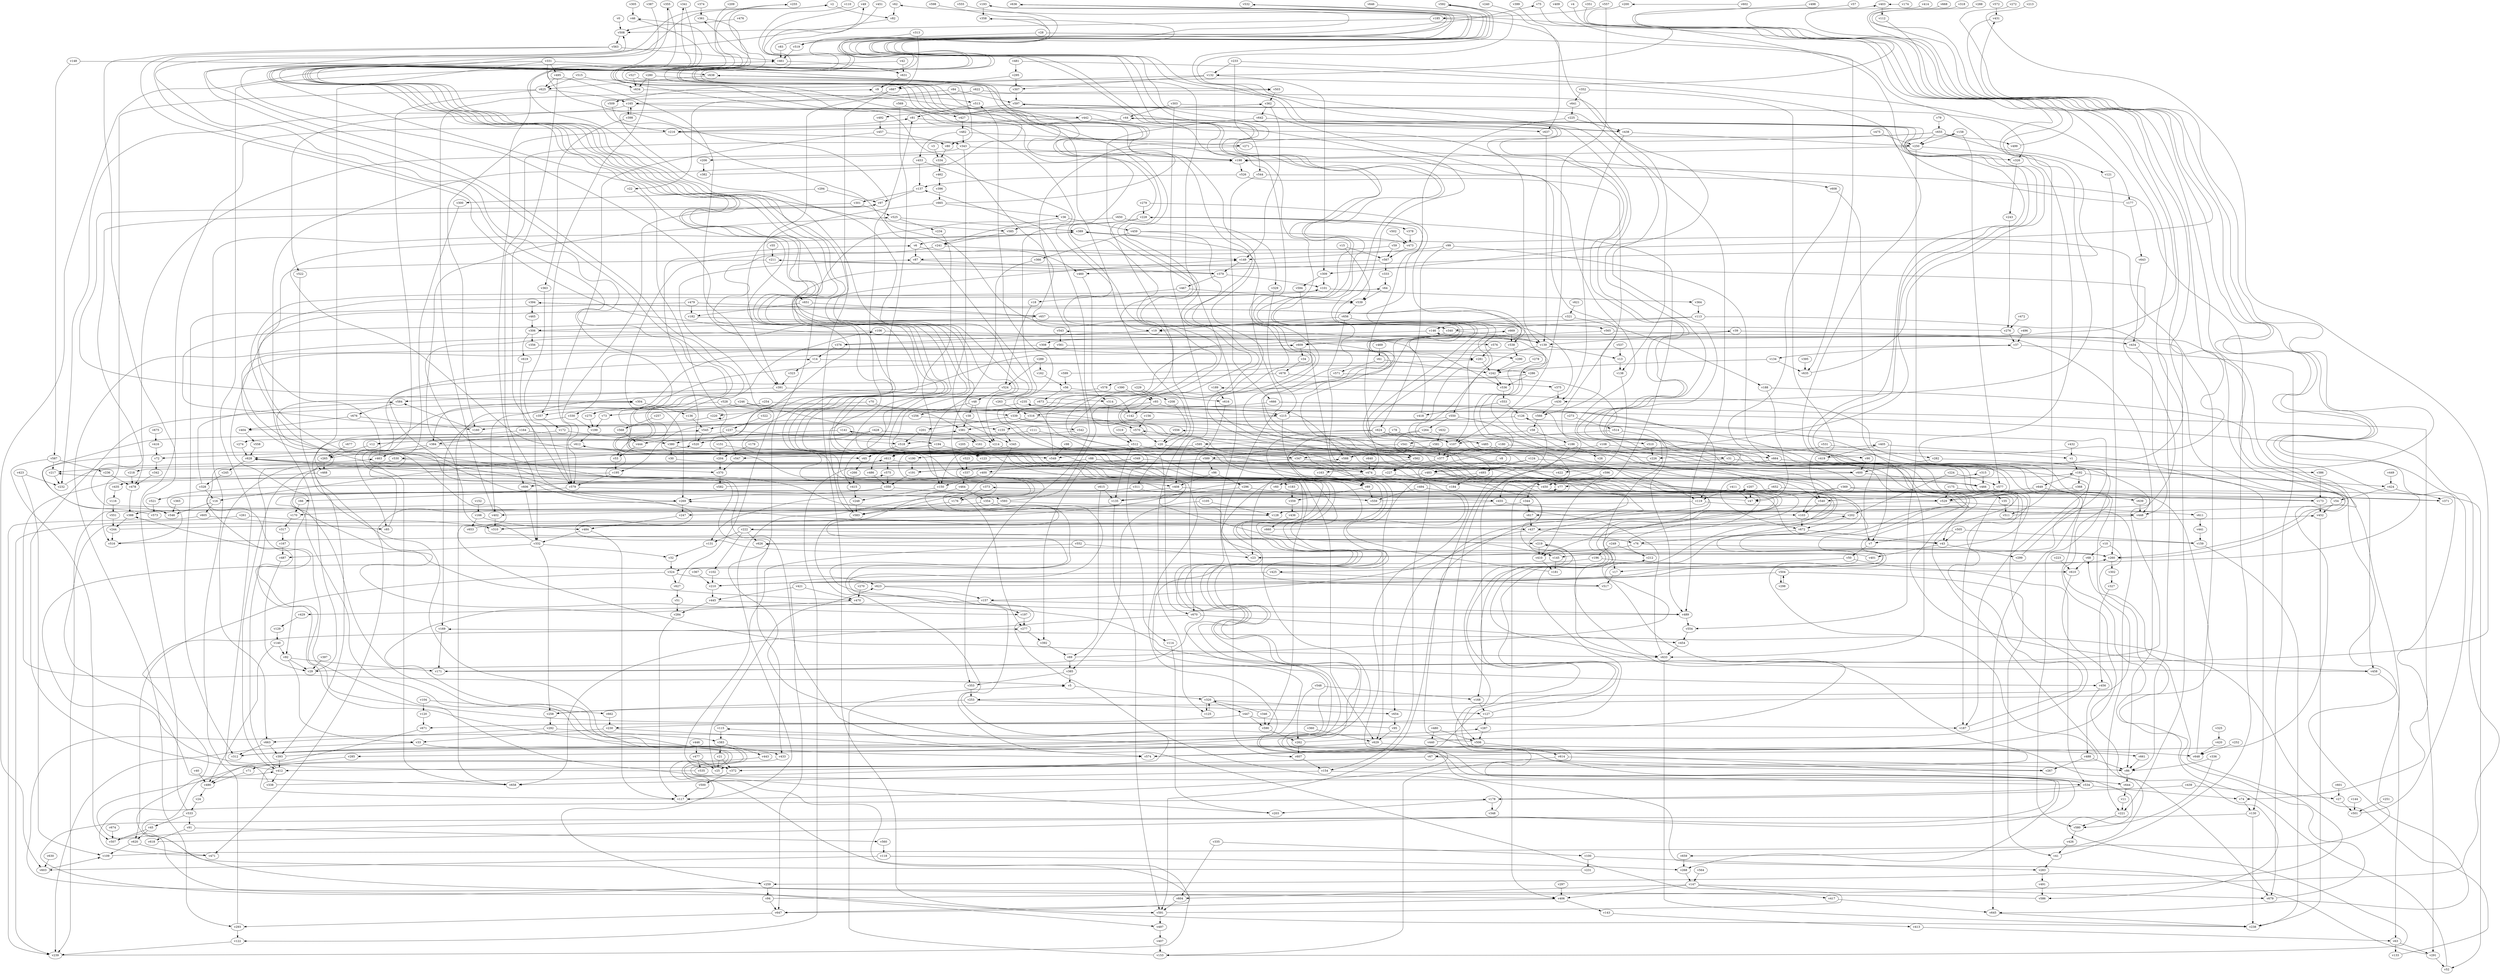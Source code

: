 // Benchmark game 1013 - 680 vertices
// time_bound: 166
// targets: v109
digraph G {
    v0 [name="v0", player=0];
    v1 [name="v1", player=0];
    v2 [name="v2", player=0];
    v3 [name="v3", player=1];
    v4 [name="v4", player=1];
    v5 [name="v5", player=1];
    v6 [name="v6", player=1];
    v7 [name="v7", player=0];
    v8 [name="v8", player=1];
    v9 [name="v9", player=1];
    v10 [name="v10", player=0];
    v11 [name="v11", player=0];
    v12 [name="v12", player=1];
    v13 [name="v13", player=1];
    v14 [name="v14", player=1];
    v15 [name="v15", player=1];
    v16 [name="v16", player=0];
    v17 [name="v17", player=0];
    v18 [name="v18", player=1];
    v19 [name="v19", player=1];
    v20 [name="v20", player=1];
    v21 [name="v21", player=1];
    v22 [name="v22", player=0];
    v23 [name="v23", player=0];
    v24 [name="v24", player=1];
    v25 [name="v25", player=1];
    v26 [name="v26", player=0];
    v27 [name="v27", player=0];
    v28 [name="v28", player=0];
    v29 [name="v29", player=1];
    v30 [name="v30", player=1];
    v31 [name="v31", player=0];
    v32 [name="v32", player=1];
    v33 [name="v33", player=1];
    v34 [name="v34", player=1];
    v35 [name="v35", player=1];
    v36 [name="v36", player=0];
    v37 [name="v37", player=1];
    v38 [name="v38", player=1];
    v39 [name="v39", player=1];
    v40 [name="v40", player=1];
    v41 [name="v41", player=0];
    v42 [name="v42", player=0];
    v43 [name="v43", player=1];
    v44 [name="v44", player=0];
    v45 [name="v45", player=0];
    v46 [name="v46", player=0];
    v47 [name="v47", player=1];
    v48 [name="v48", player=1];
    v49 [name="v49", player=1];
    v50 [name="v50", player=0];
    v51 [name="v51", player=1];
    v52 [name="v52", player=0];
    v53 [name="v53", player=0];
    v54 [name="v54", player=1];
    v55 [name="v55", player=0];
    v56 [name="v56", player=0];
    v57 [name="v57", player=0];
    v58 [name="v58", player=1];
    v59 [name="v59", player=0];
    v60 [name="v60", player=0];
    v61 [name="v61", player=1];
    v62 [name="v62", player=1];
    v63 [name="v63", player=1];
    v64 [name="v64", player=0];
    v65 [name="v65", player=1];
    v66 [name="v66", player=1];
    v67 [name="v67", player=1];
    v68 [name="v68", player=1];
    v69 [name="v69", player=0];
    v70 [name="v70", player=0];
    v71 [name="v71", player=0];
    v72 [name="v72", player=0];
    v73 [name="v73", player=1];
    v74 [name="v74", player=0];
    v75 [name="v75", player=0];
    v76 [name="v76", player=1];
    v77 [name="v77", player=1];
    v78 [name="v78", player=1];
    v79 [name="v79", player=0];
    v80 [name="v80", player=1];
    v81 [name="v81", player=0];
    v82 [name="v82", player=1];
    v83 [name="v83", player=0];
    v84 [name="v84", player=0];
    v85 [name="v85", player=0];
    v86 [name="v86", player=1];
    v87 [name="v87", player=1];
    v88 [name="v88", player=1];
    v89 [name="v89", player=0];
    v90 [name="v90", player=0];
    v91 [name="v91", player=1];
    v92 [name="v92", player=1];
    v93 [name="v93", player=1];
    v94 [name="v94", player=1];
    v95 [name="v95", player=1];
    v96 [name="v96", player=0];
    v97 [name="v97", player=1];
    v98 [name="v98", player=1];
    v99 [name="v99", player=0];
    v100 [name="v100", player=0];
    v101 [name="v101", player=0];
    v102 [name="v102", player=1];
    v103 [name="v103", player=0];
    v104 [name="v104", player=0];
    v105 [name="v105", player=0];
    v106 [name="v106", player=1];
    v107 [name="v107", player=1];
    v108 [name="v108", player=1];
    v109 [name="v109", player=1, target=1];
    v110 [name="v110", player=0];
    v111 [name="v111", player=1];
    v112 [name="v112", player=0];
    v113 [name="v113", player=1];
    v114 [name="v114", player=0];
    v115 [name="v115", player=0];
    v116 [name="v116", player=0];
    v117 [name="v117", player=0];
    v118 [name="v118", player=0];
    v119 [name="v119", player=1];
    v120 [name="v120", player=1];
    v121 [name="v121", player=1];
    v122 [name="v122", player=0];
    v123 [name="v123", player=1];
    v124 [name="v124", player=1];
    v125 [name="v125", player=0];
    v126 [name="v126", player=0];
    v127 [name="v127", player=0];
    v128 [name="v128", player=1];
    v129 [name="v129", player=1];
    v130 [name="v130", player=0];
    v131 [name="v131", player=1];
    v132 [name="v132", player=1];
    v133 [name="v133", player=1];
    v134 [name="v134", player=1];
    v135 [name="v135", player=1];
    v136 [name="v136", player=1];
    v137 [name="v137", player=0];
    v138 [name="v138", player=1];
    v139 [name="v139", player=1];
    v140 [name="v140", player=1];
    v141 [name="v141", player=1];
    v142 [name="v142", player=1];
    v143 [name="v143", player=0];
    v144 [name="v144", player=1];
    v145 [name="v145", player=1];
    v146 [name="v146", player=0];
    v147 [name="v147", player=0];
    v148 [name="v148", player=1];
    v149 [name="v149", player=0];
    v150 [name="v150", player=0];
    v151 [name="v151", player=0];
    v152 [name="v152", player=0];
    v153 [name="v153", player=0];
    v154 [name="v154", player=1];
    v155 [name="v155", player=1];
    v156 [name="v156", player=1];
    v157 [name="v157", player=0];
    v158 [name="v158", player=1];
    v159 [name="v159", player=0];
    v160 [name="v160", player=0];
    v161 [name="v161", player=0];
    v162 [name="v162", player=0];
    v163 [name="v163", player=0];
    v164 [name="v164", player=0];
    v165 [name="v165", player=0];
    v166 [name="v166", player=0];
    v167 [name="v167", player=1];
    v168 [name="v168", player=1];
    v169 [name="v169", player=1];
    v170 [name="v170", player=0];
    v171 [name="v171", player=1];
    v172 [name="v172", player=1];
    v173 [name="v173", player=0];
    v174 [name="v174", player=1];
    v175 [name="v175", player=0];
    v176 [name="v176", player=1];
    v177 [name="v177", player=1];
    v178 [name="v178", player=0];
    v179 [name="v179", player=0];
    v180 [name="v180", player=0];
    v181 [name="v181", player=1];
    v182 [name="v182", player=0];
    v183 [name="v183", player=1];
    v184 [name="v184", player=0];
    v185 [name="v185", player=1];
    v186 [name="v186", player=0];
    v187 [name="v187", player=0];
    v188 [name="v188", player=0];
    v189 [name="v189", player=0];
    v190 [name="v190", player=1];
    v191 [name="v191", player=0];
    v192 [name="v192", player=1];
    v193 [name="v193", player=1];
    v194 [name="v194", player=1];
    v195 [name="v195", player=0];
    v196 [name="v196", player=1];
    v197 [name="v197", player=1];
    v198 [name="v198", player=0];
    v199 [name="v199", player=1];
    v200 [name="v200", player=1];
    v201 [name="v201", player=1];
    v202 [name="v202", player=0];
    v203 [name="v203", player=1];
    v204 [name="v204", player=0];
    v205 [name="v205", player=1];
    v206 [name="v206", player=1];
    v207 [name="v207", player=0];
    v208 [name="v208", player=0];
    v209 [name="v209", player=1];
    v210 [name="v210", player=0];
    v211 [name="v211", player=1];
    v212 [name="v212", player=0];
    v213 [name="v213", player=0];
    v214 [name="v214", player=1];
    v215 [name="v215", player=0];
    v216 [name="v216", player=0];
    v217 [name="v217", player=0];
    v218 [name="v218", player=0];
    v219 [name="v219", player=1];
    v220 [name="v220", player=0];
    v221 [name="v221", player=1];
    v222 [name="v222", player=1];
    v223 [name="v223", player=0];
    v224 [name="v224", player=1];
    v225 [name="v225", player=1];
    v226 [name="v226", player=0];
    v227 [name="v227", player=1];
    v228 [name="v228", player=1];
    v229 [name="v229", player=0];
    v230 [name="v230", player=0];
    v231 [name="v231", player=0];
    v232 [name="v232", player=0];
    v233 [name="v233", player=0];
    v234 [name="v234", player=0];
    v235 [name="v235", player=0];
    v236 [name="v236", player=1];
    v237 [name="v237", player=0];
    v238 [name="v238", player=0];
    v239 [name="v239", player=0];
    v240 [name="v240", player=1];
    v241 [name="v241", player=0];
    v242 [name="v242", player=1];
    v243 [name="v243", player=1];
    v244 [name="v244", player=0];
    v245 [name="v245", player=0];
    v246 [name="v246", player=0];
    v247 [name="v247", player=1];
    v248 [name="v248", player=1];
    v249 [name="v249", player=1];
    v250 [name="v250", player=1];
    v251 [name="v251", player=0];
    v252 [name="v252", player=1];
    v253 [name="v253", player=0];
    v254 [name="v254", player=1];
    v255 [name="v255", player=0];
    v256 [name="v256", player=0];
    v257 [name="v257", player=1];
    v258 [name="v258", player=1];
    v259 [name="v259", player=1];
    v260 [name="v260", player=1];
    v261 [name="v261", player=1];
    v262 [name="v262", player=0];
    v263 [name="v263", player=1];
    v264 [name="v264", player=0];
    v265 [name="v265", player=1];
    v266 [name="v266", player=0];
    v267 [name="v267", player=0];
    v268 [name="v268", player=0];
    v269 [name="v269", player=1];
    v270 [name="v270", player=1];
    v271 [name="v271", player=0];
    v272 [name="v272", player=1];
    v273 [name="v273", player=0];
    v274 [name="v274", player=1];
    v275 [name="v275", player=1];
    v276 [name="v276", player=0];
    v277 [name="v277", player=1];
    v278 [name="v278", player=1];
    v279 [name="v279", player=0];
    v280 [name="v280", player=0];
    v281 [name="v281", player=0];
    v282 [name="v282", player=0];
    v283 [name="v283", player=1];
    v284 [name="v284", player=1];
    v285 [name="v285", player=0];
    v286 [name="v286", player=0];
    v287 [name="v287", player=1];
    v288 [name="v288", player=0];
    v289 [name="v289", player=0];
    v290 [name="v290", player=1];
    v291 [name="v291", player=1];
    v292 [name="v292", player=1];
    v293 [name="v293", player=0];
    v294 [name="v294", player=1];
    v295 [name="v295", player=0];
    v296 [name="v296", player=0];
    v297 [name="v297", player=0];
    v298 [name="v298", player=1];
    v299 [name="v299", player=1];
    v300 [name="v300", player=1];
    v301 [name="v301", player=0];
    v302 [name="v302", player=1];
    v303 [name="v303", player=1];
    v304 [name="v304", player=0];
    v305 [name="v305", player=1];
    v306 [name="v306", player=0];
    v307 [name="v307", player=1];
    v308 [name="v308", player=1];
    v309 [name="v309", player=0];
    v310 [name="v310", player=0];
    v311 [name="v311", player=0];
    v312 [name="v312", player=0];
    v313 [name="v313", player=0];
    v314 [name="v314", player=0];
    v315 [name="v315", player=0];
    v316 [name="v316", player=1];
    v317 [name="v317", player=1];
    v318 [name="v318", player=1];
    v319 [name="v319", player=0];
    v320 [name="v320", player=0];
    v321 [name="v321", player=1];
    v322 [name="v322", player=1];
    v323 [name="v323", player=0];
    v324 [name="v324", player=0];
    v325 [name="v325", player=1];
    v326 [name="v326", player=0];
    v327 [name="v327", player=0];
    v328 [name="v328", player=0];
    v329 [name="v329", player=0];
    v330 [name="v330", player=1];
    v331 [name="v331", player=0];
    v332 [name="v332", player=0];
    v333 [name="v333", player=1];
    v334 [name="v334", player=1];
    v335 [name="v335", player=0];
    v336 [name="v336", player=1];
    v337 [name="v337", player=1];
    v338 [name="v338", player=1];
    v339 [name="v339", player=1];
    v340 [name="v340", player=0];
    v341 [name="v341", player=1];
    v342 [name="v342", player=0];
    v343 [name="v343", player=1];
    v344 [name="v344", player=1];
    v345 [name="v345", player=0];
    v346 [name="v346", player=1];
    v347 [name="v347", player=1];
    v348 [name="v348", player=1];
    v349 [name="v349", player=1];
    v350 [name="v350", player=0];
    v351 [name="v351", player=0];
    v352 [name="v352", player=0];
    v353 [name="v353", player=1];
    v354 [name="v354", player=1];
    v355 [name="v355", player=1];
    v356 [name="v356", player=1];
    v357 [name="v357", player=1];
    v358 [name="v358", player=1];
    v359 [name="v359", player=1];
    v360 [name="v360", player=0];
    v361 [name="v361", player=0];
    v362 [name="v362", player=1];
    v363 [name="v363", player=1];
    v364 [name="v364", player=1];
    v365 [name="v365", player=0];
    v366 [name="v366", player=0];
    v367 [name="v367", player=1];
    v368 [name="v368", player=0];
    v369 [name="v369", player=1];
    v370 [name="v370", player=1];
    v371 [name="v371", player=1];
    v372 [name="v372", player=0];
    v373 [name="v373", player=0];
    v374 [name="v374", player=0];
    v375 [name="v375", player=1];
    v376 [name="v376", player=0];
    v377 [name="v377", player=1];
    v378 [name="v378", player=1];
    v379 [name="v379", player=1];
    v380 [name="v380", player=0];
    v381 [name="v381", player=1];
    v382 [name="v382", player=1];
    v383 [name="v383", player=0];
    v384 [name="v384", player=1];
    v385 [name="v385", player=0];
    v386 [name="v386", player=0];
    v387 [name="v387", player=0];
    v388 [name="v388", player=0];
    v389 [name="v389", player=0];
    v390 [name="v390", player=1];
    v391 [name="v391", player=1];
    v392 [name="v392", player=1];
    v393 [name="v393", player=0];
    v394 [name="v394", player=0];
    v395 [name="v395", player=0];
    v396 [name="v396", player=1];
    v397 [name="v397", player=1];
    v398 [name="v398", player=0];
    v399 [name="v399", player=0];
    v400 [name="v400", player=0];
    v401 [name="v401", player=1];
    v402 [name="v402", player=0];
    v403 [name="v403", player=1];
    v404 [name="v404", player=1];
    v405 [name="v405", player=1];
    v406 [name="v406", player=0];
    v407 [name="v407", player=0];
    v408 [name="v408", player=1];
    v409 [name="v409", player=1];
    v410 [name="v410", player=1];
    v411 [name="v411", player=0];
    v412 [name="v412", player=0];
    v413 [name="v413", player=0];
    v414 [name="v414", player=1];
    v415 [name="v415", player=0];
    v416 [name="v416", player=1];
    v417 [name="v417", player=0];
    v418 [name="v418", player=0];
    v419 [name="v419", player=1];
    v420 [name="v420", player=1];
    v421 [name="v421", player=1];
    v422 [name="v422", player=0];
    v423 [name="v423", player=1];
    v424 [name="v424", player=1];
    v425 [name="v425", player=0];
    v426 [name="v426", player=0];
    v427 [name="v427", player=1];
    v428 [name="v428", player=1];
    v429 [name="v429", player=0];
    v430 [name="v430", player=1];
    v431 [name="v431", player=1];
    v432 [name="v432", player=1];
    v433 [name="v433", player=0];
    v434 [name="v434", player=0];
    v435 [name="v435", player=0];
    v436 [name="v436", player=0];
    v437 [name="v437", player=1];
    v438 [name="v438", player=0];
    v439 [name="v439", player=1];
    v440 [name="v440", player=1];
    v441 [name="v441", player=1];
    v442 [name="v442", player=1];
    v443 [name="v443", player=1];
    v444 [name="v444", player=1];
    v445 [name="v445", player=0];
    v446 [name="v446", player=0];
    v447 [name="v447", player=1];
    v448 [name="v448", player=1];
    v449 [name="v449", player=1];
    v450 [name="v450", player=0];
    v451 [name="v451", player=1];
    v452 [name="v452", player=0];
    v453 [name="v453", player=1];
    v454 [name="v454", player=0];
    v455 [name="v455", player=1];
    v456 [name="v456", player=1];
    v457 [name="v457", player=0];
    v458 [name="v458", player=0];
    v459 [name="v459", player=0];
    v460 [name="v460", player=0];
    v461 [name="v461", player=1];
    v462 [name="v462", player=0];
    v463 [name="v463", player=0];
    v464 [name="v464", player=0];
    v465 [name="v465", player=0];
    v466 [name="v466", player=1];
    v467 [name="v467", player=1];
    v468 [name="v468", player=1];
    v469 [name="v469", player=0];
    v470 [name="v470", player=1];
    v471 [name="v471", player=0];
    v472 [name="v472", player=0];
    v473 [name="v473", player=1];
    v474 [name="v474", player=1];
    v475 [name="v475", player=1];
    v476 [name="v476", player=0];
    v477 [name="v477", player=1];
    v478 [name="v478", player=1];
    v479 [name="v479", player=1];
    v480 [name="v480", player=1];
    v481 [name="v481", player=1];
    v482 [name="v482", player=0];
    v483 [name="v483", player=0];
    v484 [name="v484", player=0];
    v485 [name="v485", player=1];
    v486 [name="v486", player=0];
    v487 [name="v487", player=1];
    v488 [name="v488", player=0];
    v489 [name="v489", player=1];
    v490 [name="v490", player=1];
    v491 [name="v491", player=1];
    v492 [name="v492", player=1];
    v493 [name="v493", player=0];
    v494 [name="v494", player=1];
    v495 [name="v495", player=0];
    v496 [name="v496", player=0];
    v497 [name="v497", player=0];
    v498 [name="v498", player=1];
    v499 [name="v499", player=0];
    v500 [name="v500", player=1];
    v501 [name="v501", player=0];
    v502 [name="v502", player=0];
    v503 [name="v503", player=1];
    v504 [name="v504", player=0];
    v505 [name="v505", player=0];
    v506 [name="v506", player=1];
    v507 [name="v507", player=1];
    v508 [name="v508", player=1];
    v509 [name="v509", player=1];
    v510 [name="v510", player=0];
    v511 [name="v511", player=1];
    v512 [name="v512", player=1];
    v513 [name="v513", player=0];
    v514 [name="v514", player=0];
    v515 [name="v515", player=1];
    v516 [name="v516", player=1];
    v517 [name="v517", player=1];
    v518 [name="v518", player=1];
    v519 [name="v519", player=0];
    v520 [name="v520", player=1];
    v521 [name="v521", player=1];
    v522 [name="v522", player=0];
    v523 [name="v523", player=0];
    v524 [name="v524", player=1];
    v525 [name="v525", player=1];
    v526 [name="v526", player=0];
    v527 [name="v527", player=1];
    v528 [name="v528", player=1];
    v529 [name="v529", player=0];
    v530 [name="v530", player=1];
    v531 [name="v531", player=0];
    v532 [name="v532", player=1];
    v533 [name="v533", player=0];
    v534 [name="v534", player=0];
    v535 [name="v535", player=1];
    v536 [name="v536", player=0];
    v537 [name="v537", player=1];
    v538 [name="v538", player=1];
    v539 [name="v539", player=1];
    v540 [name="v540", player=0];
    v541 [name="v541", player=0];
    v542 [name="v542", player=1];
    v543 [name="v543", player=1];
    v544 [name="v544", player=1];
    v545 [name="v545", player=1];
    v546 [name="v546", player=1];
    v547 [name="v547", player=0];
    v548 [name="v548", player=1];
    v549 [name="v549", player=0];
    v550 [name="v550", player=1];
    v551 [name="v551", player=1];
    v552 [name="v552", player=1];
    v553 [name="v553", player=1];
    v554 [name="v554", player=0];
    v555 [name="v555", player=0];
    v556 [name="v556", player=0];
    v557 [name="v557", player=1];
    v558 [name="v558", player=1];
    v559 [name="v559", player=0];
    v560 [name="v560", player=1];
    v561 [name="v561", player=1];
    v562 [name="v562", player=0];
    v563 [name="v563", player=0];
    v564 [name="v564", player=1];
    v565 [name="v565", player=1];
    v566 [name="v566", player=0];
    v567 [name="v567", player=0];
    v568 [name="v568", player=0];
    v569 [name="v569", player=1];
    v570 [name="v570", player=1];
    v571 [name="v571", player=0];
    v572 [name="v572", player=1];
    v573 [name="v573", player=0];
    v574 [name="v574", player=1];
    v575 [name="v575", player=1];
    v576 [name="v576", player=0];
    v577 [name="v577", player=1];
    v578 [name="v578", player=1];
    v579 [name="v579", player=1];
    v580 [name="v580", player=0];
    v581 [name="v581", player=0];
    v582 [name="v582", player=1];
    v583 [name="v583", player=0];
    v584 [name="v584", player=1];
    v585 [name="v585", player=0];
    v586 [name="v586", player=1];
    v587 [name="v587", player=1];
    v588 [name="v588", player=0];
    v589 [name="v589", player=0];
    v590 [name="v590", player=0];
    v591 [name="v591", player=0];
    v592 [name="v592", player=1];
    v593 [name="v593", player=1];
    v594 [name="v594", player=1];
    v595 [name="v595", player=0];
    v596 [name="v596", player=0];
    v597 [name="v597", player=1];
    v598 [name="v598", player=0];
    v599 [name="v599", player=0];
    v600 [name="v600", player=0];
    v601 [name="v601", player=1];
    v602 [name="v602", player=1];
    v603 [name="v603", player=0];
    v604 [name="v604", player=1];
    v605 [name="v605", player=0];
    v606 [name="v606", player=1];
    v607 [name="v607", player=1];
    v608 [name="v608", player=0];
    v609 [name="v609", player=1];
    v610 [name="v610", player=0];
    v611 [name="v611", player=1];
    v612 [name="v612", player=0];
    v613 [name="v613", player=0];
    v614 [name="v614", player=0];
    v615 [name="v615", player=1];
    v616 [name="v616", player=0];
    v617 [name="v617", player=1];
    v618 [name="v618", player=0];
    v619 [name="v619", player=1];
    v620 [name="v620", player=1];
    v621 [name="v621", player=0];
    v622 [name="v622", player=1];
    v623 [name="v623", player=1];
    v624 [name="v624", player=0];
    v625 [name="v625", player=1];
    v626 [name="v626", player=1];
    v627 [name="v627", player=1];
    v628 [name="v628", player=0];
    v629 [name="v629", player=0];
    v630 [name="v630", player=1];
    v631 [name="v631", player=0];
    v632 [name="v632", player=1];
    v633 [name="v633", player=1];
    v634 [name="v634", player=0];
    v635 [name="v635", player=1];
    v636 [name="v636", player=1];
    v637 [name="v637", player=1];
    v638 [name="v638", player=1];
    v639 [name="v639", player=0];
    v640 [name="v640", player=1];
    v641 [name="v641", player=0];
    v642 [name="v642", player=1];
    v643 [name="v643", player=0];
    v644 [name="v644", player=0];
    v645 [name="v645", player=1];
    v646 [name="v646", player=1];
    v647 [name="v647", player=1];
    v648 [name="v648", player=1];
    v649 [name="v649", player=1];
    v650 [name="v650", player=1];
    v651 [name="v651", player=1];
    v652 [name="v652", player=1];
    v653 [name="v653", player=0];
    v654 [name="v654", player=1];
    v655 [name="v655", player=1];
    v656 [name="v656", player=0];
    v657 [name="v657", player=1];
    v658 [name="v658", player=1];
    v659 [name="v659", player=0];
    v660 [name="v660", player=0];
    v661 [name="v661", player=0];
    v662 [name="v662", player=1];
    v663 [name="v663", player=0];
    v664 [name="v664", player=1];
    v665 [name="v665", player=0];
    v666 [name="v666", player=1];
    v667 [name="v667", player=0];
    v668 [name="v668", player=1];
    v669 [name="v669", player=0];
    v670 [name="v670", player=0];
    v671 [name="v671", player=1];
    v672 [name="v672", player=0];
    v673 [name="v673", player=0];
    v674 [name="v674", player=0];
    v675 [name="v675", player=1];
    v676 [name="v676", player=0];
    v677 [name="v677", player=0];
    v678 [name="v678", player=0];
    v679 [name="v679", player=0];

    v0 -> v508;
    v1 -> v192;
    v2 -> v82;
    v3 -> v334;
    v4 -> v430 [constraint="t < 9"];
    v5 -> v320;
    v6 -> v460;
    v7 -> v50;
    v8 -> v483;
    v9 -> v513;
    v10 -> v259 [constraint="t mod 3 == 1"];
    v11 -> v221;
    v12 -> v265;
    v13 -> v138;
    v14 -> v286;
    v15 -> v539;
    v16 -> v605;
    v17 -> v517;
    v18 -> v524;
    v19 -> v661 [constraint="t mod 4 == 3"];
    v20 -> v90;
    v21 -> v372;
    v22 -> v547;
    v23 -> v389;
    v24 -> v533;
    v25 -> v219 [constraint="t mod 4 == 2"];
    v26 -> v613 [constraint="t >= 4"];
    v27 -> v501;
    v28 -> v635;
    v29 -> v198;
    v30 -> v43 [constraint="t mod 2 == 0"];
    v31 -> v483;
    v32 -> v324;
    v33 -> v433;
    v34 -> v678;
    v35 -> v511;
    v36 -> v459;
    v37 -> v679;
    v38 -> v381;
    v39 -> v434;
    v40 -> v490;
    v41 -> v283;
    v42 -> v606;
    v43 -> v401;
    v44 -> v253 [constraint="t >= 3"];
    v45 -> v620;
    v46 -> v268 [constraint="t >= 5"];
    v47 -> v373 [constraint="t < 5"];
    v48 -> v38;
    v49 -> v606 [constraint="t >= 4"];
    v50 -> v534;
    v51 -> v284;
    v52 -> v556 [constraint="t >= 2"];
    v53 -> v195;
    v54 -> v405 [constraint="t >= 4"];
    v55 -> v211;
    v56 -> v673;
    v57 -> v308 [constraint="t < 9"];
    v58 -> v186;
    v59 -> v160 [constraint="t >= 4"];
    v60 -> v612 [constraint="t < 8"];
    v61 -> v242;
    v62 -> v82;
    v63 -> v133;
    v64 -> v539;
    v65 -> v266;
    v66 -> v170;
    v67 -> v372;
    v68 -> v610;
    v69 -> v543 [constraint="t < 8"];
    v70 -> v357;
    v71 -> v490;
    v72 -> v342;
    v73 -> v199;
    v74 -> v130;
    v75 -> v326 [constraint="t >= 3"];
    v76 -> v23;
    v77 -> v259 [constraint="t < 13"];
    v78 -> v107;
    v79 -> v655;
    v80 -> v334;
    v81 -> v438;
    v82 -> v489 [constraint="t mod 2 == 0"];
    v83 -> v75 [constraint="t >= 4"];
    v84 -> v597;
    v85 -> v14;
    v86 -> v644;
    v87 -> v379;
    v88 -> v386;
    v89 -> v559;
    v90 -> v600;
    v91 -> v560;
    v92 -> v33;
    v93 -> v119;
    v94 -> v235 [constraint="t < 10"];
    v95 -> v388 [constraint="t >= 3"];
    v96 -> v296;
    v97 -> v304 [constraint="t < 6"];
    v98 -> v549;
    v99 -> v624;
    v100 -> v283;
    v101 -> v364 [constraint="t mod 3 == 1"];
    v102 -> v210;
    v103 -> v672;
    v104 -> v120;
    v105 -> v128;
    v106 -> v139;
    v107 -> v377;
    v108 -> v633;
    v109 -> v669 [constraint="t >= 4"];
    v110 -> v310 [constraint="t mod 2 == 1"];
    v111 -> v518;
    v112 -> v260 [constraint="t mod 4 == 3"];
    v113 -> v155 [constraint="t >= 3"];
    v114 -> v203;
    v115 -> v383;
    v116 -> v551;
    v117 -> v207 [constraint="t < 8"];
    v118 -> v268;
    v119 -> v128;
    v120 -> v671;
    v121 -> v260;
    v122 -> v239;
    v123 -> v394 [constraint="t < 8"];
    v124 -> v163;
    v125 -> v320;
    v126 -> v591;
    v127 -> v570 [constraint="t < 10"];
    v128 -> v211 [constraint="t >= 5"];
    v129 -> v140;
    v130 -> v406 [constraint="t >= 5"];
    v131 -> v32;
    v132 -> v309;
    v133 -> v169 [constraint="t < 14"];
    v134 -> v242;
    v135 -> v591;
    v136 -> v545;
    v137 -> v97;
    v138 -> v406;
    v139 -> v550;
    v140 -> v92;
    v141 -> v380;
    v142 -> v339 [constraint="t >= 4"];
    v143 -> v413;
    v144 -> v501;
    v145 -> v181;
    v146 -> v221;
    v147 -> v406;
    v148 -> v638;
    v149 -> v379;
    v150 -> v248;
    v151 -> v67 [constraint="t mod 5 == 3"];
    v152 -> v166;
    v153 -> v5;
    v154 -> v534;
    v155 -> v345;
    v156 -> v570;
    v157 -> v429;
    v158 -> v577;
    v159 -> v101 [constraint="t < 8"];
    v160 -> v584;
    v161 -> v16 [constraint="t >= 1"];
    v162 -> v56;
    v163 -> v89;
    v164 -> v161;
    v165 -> v442;
    v166 -> v653;
    v167 -> v487;
    v168 -> v127;
    v169 -> v171;
    v170 -> v317;
    v171 -> v189 [constraint="t < 8"];
    v172 -> v380;
    v173 -> v532 [constraint="t >= 2"];
    v174 -> v403 [constraint="t < 6"];
    v175 -> v258 [constraint="t mod 2 == 1"];
    v176 -> v583;
    v177 -> v158 [constraint="t < 10"];
    v178 -> v348;
    v179 -> v204;
    v180 -> v588;
    v181 -> v362 [constraint="t < 9"];
    v182 -> v176 [constraint="t >= 1"];
    v183 -> v359;
    v184 -> v217 [constraint="t mod 2 == 0"];
    v185 -> v508;
    v186 -> v26;
    v187 -> v592 [constraint="t < 12"];
    v188 -> v645 [constraint="t < 10"];
    v189 -> v616;
    v190 -> v191;
    v191 -> v350;
    v192 -> v458;
    v193 -> v198 [constraint="t < 8"];
    v194 -> v486;
    v195 -> v435 [constraint="t < 14"];
    v196 -> v425;
    v197 -> v277;
    v198 -> v526;
    v199 -> v612;
    v200 -> v9 [constraint="t mod 3 == 0"];
    v201 -> v518;
    v202 -> v97 [constraint="t >= 2"];
    v203 -> v609 [constraint="t >= 2"];
    v204 -> v370;
    v205 -> v123;
    v206 -> v382;
    v207 -> v47;
    v208 -> v20;
    v209 -> v215 [constraint="t < 7"];
    v210 -> v445;
    v211 -> v379;
    v212 -> v638 [constraint="t >= 1"];
    v213 -> v29 [constraint="t < 11"];
    v214 -> v547;
    v215 -> v404;
    v216 -> v343;
    v217 -> v232;
    v218 -> v478;
    v219 -> v633;
    v220 -> v568;
    v221 -> v580;
    v222 -> v219;
    v223 -> v610;
    v224 -> v202;
    v225 -> v474;
    v226 -> v281 [constraint="t < 14"];
    v227 -> v77;
    v228 -> v378;
    v229 -> v208;
    v230 -> v33;
    v231 -> v277 [constraint="t mod 3 == 1"];
    v232 -> v463 [constraint="t >= 2"];
    v233 -> v132;
    v234 -> v150;
    v235 -> v506;
    v236 -> v478;
    v237 -> v518;
    v238 -> v412 [constraint="t mod 2 == 0"];
    v239 -> v77 [constraint="t mod 5 == 2"];
    v240 -> v309 [constraint="t >= 2"];
    v241 -> v149;
    v242 -> v536;
    v243 -> v276;
    v244 -> v341 [constraint="t >= 4"];
    v245 -> v328;
    v246 -> v520 [constraint="t mod 4 == 2"];
    v247 -> v484;
    v248 -> v583;
    v249 -> v196;
    v250 -> v511;
    v251 -> v501;
    v252 -> v648;
    v253 -> v258;
    v254 -> v339;
    v255 -> v585 [constraint="t >= 5"];
    v256 -> v542;
    v257 -> v568;
    v258 -> v292;
    v259 -> v94;
    v260 -> v302;
    v261 -> v239;
    v262 -> v212 [constraint="t < 13"];
    v263 -> v636 [constraint="t >= 3"];
    v264 -> v595;
    v265 -> v468;
    v266 -> v415;
    v267 -> v361 [constraint="t < 6"];
    v268 -> v147;
    v269 -> v247;
    v270 -> v470;
    v271 -> v206;
    v272 -> v217 [constraint="t mod 2 == 0"];
    v273 -> v514;
    v274 -> v628;
    v275 -> v199;
    v276 -> v64 [constraint="t >= 3"];
    v277 -> v392;
    v278 -> v242;
    v279 -> v540 [constraint="t >= 2"];
    v280 -> v80 [constraint="t mod 3 == 2"];
    v281 -> v242;
    v282 -> v130;
    v283 -> v491;
    v284 -> v117;
    v285 -> v71;
    v286 -> v260 [constraint="t mod 3 == 0"];
    v287 -> v506;
    v288 -> v87 [constraint="t < 7"];
    v289 -> v524;
    v290 -> v242;
    v291 -> v37 [constraint="t >= 5"];
    v292 -> v383;
    v293 -> v122;
    v294 -> v97;
    v295 -> v667;
    v296 -> v559;
    v297 -> v406;
    v298 -> v504;
    v299 -> v126;
    v300 -> v463;
    v301 -> v579;
    v302 -> v327;
    v303 -> v44;
    v304 -> v136;
    v305 -> v46;
    v306 -> v210 [constraint="t >= 3"];
    v307 -> v597;
    v308 -> v330;
    v309 -> v594;
    v310 -> v192 [constraint="t >= 2"];
    v311 -> v521;
    v312 -> v355 [constraint="t >= 2"];
    v313 -> v667;
    v314 -> v512;
    v315 -> v466;
    v316 -> v218 [constraint="t >= 2"];
    v317 -> v167;
    v318 -> v324 [constraint="t >= 3"];
    v319 -> v512;
    v320 -> v447;
    v321 -> v146;
    v322 -> v237;
    v323 -> v391;
    v324 -> v623;
    v325 -> v420;
    v326 -> v243;
    v327 -> v456;
    v328 -> v584;
    v329 -> v215;
    v330 -> v169;
    v331 -> v340 [constraint="t < 5"];
    v332 -> v487;
    v333 -> v64;
    v334 -> v462;
    v335 -> v100;
    v336 -> v86;
    v337 -> v588 [constraint="t < 11"];
    v338 -> v2 [constraint="t < 9"];
    v339 -> v371 [constraint="t >= 4"];
    v340 -> v139;
    v341 -> v312 [constraint="t >= 3"];
    v342 -> v478;
    v343 -> v345;
    v344 -> v197 [constraint="t < 6"];
    v345 -> v613;
    v346 -> v320 [constraint="t >= 4"];
    v347 -> v191;
    v348 -> v106 [constraint="t >= 3"];
    v349 -> v170 [constraint="t mod 5 == 2"];
    v350 -> v574 [constraint="t >= 4"];
    v351 -> v460 [constraint="t < 10"];
    v352 -> v641;
    v353 -> v253;
    v354 -> v247;
    v355 -> v171 [constraint="t mod 2 == 1"];
    v356 -> v25 [constraint="t >= 2"];
    v357 -> v172;
    v358 -> v412 [constraint="t mod 2 == 0"];
    v359 -> v436;
    v360 -> v629;
    v361 -> v503 [constraint="t mod 2 == 1"];
    v362 -> v642;
    v363 -> v579;
    v364 -> v113;
    v365 -> v546;
    v366 -> v337;
    v367 -> v210;
    v368 -> v529 [constraint="t >= 4"];
    v369 -> v173;
    v370 -> v582;
    v371 -> v381 [constraint="t < 15"];
    v372 -> v500;
    v373 -> v176;
    v374 -> v361;
    v375 -> v430;
    v376 -> v14;
    v377 -> v2 [constraint="t < 8"];
    v378 -> v473;
    v379 -> v467;
    v380 -> v458 [constraint="t >= 4"];
    v381 -> v214;
    v382 -> v49 [constraint="t >= 2"];
    v383 -> v21;
    v384 -> v265;
    v385 -> v353;
    v386 -> v173;
    v387 -> v145 [constraint="t >= 1"];
    v388 -> v244;
    v389 -> v183 [constraint="t >= 4"];
    v390 -> v93;
    v391 -> v314;
    v392 -> v69;
    v393 -> v255 [constraint="t >= 5"];
    v394 -> v538 [constraint="t >= 1"];
    v395 -> v635;
    v396 -> v665;
    v397 -> v29;
    v398 -> v363;
    v399 -> v132 [constraint="t mod 5 == 4"];
    v400 -> v210 [constraint="t >= 3"];
    v401 -> v39 [constraint="t mod 5 == 1"];
    v402 -> v310;
    v403 -> v112;
    v404 -> v558;
    v405 -> v419;
    v406 -> v647;
    v407 -> v153;
    v408 -> v455;
    v409 -> v424 [constraint="t >= 4"];
    v410 -> v181;
    v411 -> v47;
    v412 -> v304 [constraint="t >= 5"];
    v413 -> v63;
    v414 -> v260 [constraint="t mod 2 == 0"];
    v415 -> v248;
    v416 -> v72;
    v417 -> v645;
    v418 -> v19;
    v419 -> v403 [constraint="t >= 1"];
    v420 -> v648;
    v421 -> v470;
    v422 -> v609 [constraint="t >= 5"];
    v423 -> v109;
    v424 -> v54;
    v425 -> v647;
    v426 -> v41;
    v427 -> v482;
    v428 -> v583;
    v429 -> v129;
    v430 -> v566;
    v431 -> v74 [constraint="t < 14"];
    v432 -> v1;
    v433 -> v117 [constraint="t >= 5"];
    v434 -> v448;
    v435 -> v116;
    v436 -> v660;
    v437 -> v669 [constraint="t < 15"];
    v438 -> v430;
    v439 -> v178;
    v440 -> v592 [constraint="t mod 2 == 1"];
    v441 -> v159;
    v442 -> v216;
    v443 -> v497 [constraint="t < 13"];
    v444 -> v53;
    v445 -> v456 [constraint="t < 6"];
    v446 -> v477;
    v447 -> v187;
    v448 -> v633 [constraint="t < 9"];
    v449 -> v424;
    v450 -> v628 [constraint="t mod 3 == 1"];
    v451 -> v485 [constraint="t < 14"];
    v452 -> v238;
    v453 -> v157 [constraint="t < 5"];
    v454 -> v633;
    v455 -> v402;
    v456 -> v488;
    v457 -> v80;
    v458 -> v597 [constraint="t mod 3 == 0"];
    v459 -> v222 [constraint="t < 6"];
    v460 -> v314;
    v461 -> v631;
    v462 -> v396;
    v463 -> v539 [constraint="t mod 2 == 0"];
    v464 -> v354;
    v465 -> v306;
    v466 -> v101 [constraint="t >= 1"];
    v467 -> v539;
    v468 -> v5 [constraint="t >= 3"];
    v469 -> v61;
    v470 -> v647 [constraint="t >= 5"];
    v471 -> v178 [constraint="t < 11"];
    v472 -> v276;
    v473 -> v567;
    v474 -> v23;
    v475 -> v250;
    v476 -> v508;
    v477 -> v535;
    v478 -> v388;
    v479 -> v657;
    v480 -> v440;
    v481 -> v312 [constraint="t >= 1"];
    v482 -> v271;
    v483 -> v606;
    v484 -> v117;
    v485 -> v455;
    v486 -> v350;
    v487 -> v29;
    v488 -> v86;
    v489 -> v554;
    v490 -> v24;
    v491 -> v586;
    v492 -> v457;
    v493 -> v629;
    v494 -> v448 [constraint="t >= 1"];
    v495 -> v391;
    v496 -> v37;
    v497 -> v407;
    v498 -> v483 [constraint="t >= 5"];
    v499 -> v62 [constraint="t mod 2 == 0"];
    v500 -> v117;
    v501 -> v431 [constraint="t mod 5 == 1"];
    v502 -> v473;
    v503 -> v362;
    v504 -> v298;
    v505 -> v7;
    v506 -> v628 [constraint="t >= 2"];
    v507 -> v149 [constraint="t >= 4"];
    v508 -> v563;
    v509 -> v216;
    v510 -> v226;
    v511 -> v146 [constraint="t < 8"];
    v512 -> v530;
    v513 -> v81;
    v514 -> v17;
    v515 -> v634;
    v516 -> v575 [constraint="t < 13"];
    v517 -> v315 [constraint="t mod 4 == 2"];
    v518 -> v65;
    v519 -> v461;
    v520 -> v6;
    v521 -> v573;
    v522 -> v393;
    v523 -> v337;
    v524 -> v48;
    v525 -> v389;
    v526 -> v566;
    v527 -> v230 [constraint="t >= 5"];
    v528 -> v135 [constraint="t mod 2 == 0"];
    v529 -> v410;
    v530 -> v370;
    v531 -> v226;
    v532 -> v190 [constraint="t < 15"];
    v533 -> v81;
    v534 -> v503 [constraint="t < 13"];
    v535 -> v260 [constraint="t mod 5 == 1"];
    v536 -> v553;
    v537 -> v13;
    v538 -> v290;
    v539 -> v656;
    v540 -> v103;
    v541 -> v549;
    v542 -> v437 [constraint="t >= 3"];
    v543 -> v561;
    v544 -> v23 [constraint="t >= 3"];
    v545 -> v520;
    v546 -> v520 [constraint="t mod 2 == 1"];
    v547 -> v370;
    v548 -> v262;
    v549 -> v513;
    v550 -> v154;
    v551 -> v244;
    v552 -> v23;
    v553 -> v418;
    v554 -> v454;
    v555 -> v12 [constraint="t mod 2 == 0"];
    v556 -> v20;
    v557 -> v107;
    v558 -> v628;
    v559 -> v228 [constraint="t < 8"];
    v560 -> v118;
    v561 -> v275;
    v562 -> v470 [constraint="t mod 4 == 0"];
    v563 -> v576 [constraint="t mod 2 == 0"];
    v564 -> v147;
    v565 -> v86;
    v566 -> v58;
    v567 -> v274 [constraint="t >= 4"];
    v568 -> v444;
    v569 -> v427;
    v570 -> v20;
    v571 -> v437 [constraint="t >= 2"];
    v572 -> v431;
    v573 -> v545 [constraint="t >= 1"];
    v574 -> v626 [constraint="t >= 3"];
    v575 -> v350;
    v576 -> v281;
    v577 -> v529;
    v578 -> v408 [constraint="t >= 1"];
    v579 -> v66;
    v580 -> v426;
    v581 -> v153 [constraint="t >= 1"];
    v582 -> v44 [constraint="t mod 4 == 1"];
    v583 -> v81;
    v584 -> v676;
    v585 -> v241;
    v586 -> v287 [constraint="t mod 5 == 1"];
    v587 -> v217;
    v588 -> v44 [constraint="t mod 3 == 0"];
    v589 -> v474;
    v590 -> v262;
    v591 -> v508 [constraint="t mod 4 == 1"];
    v592 -> v191 [constraint="t < 9"];
    v593 -> v137;
    v594 -> v89;
    v595 -> v347;
    v596 -> v450;
    v597 -> v679 [constraint="t >= 3"];
    v598 -> v19 [constraint="t >= 3"];
    v599 -> v193 [constraint="t >= 1"];
    v600 -> v466;
    v601 -> v27;
    v602 -> v200 [constraint="t >= 1"];
    v603 -> v109 [constraint="t mod 3 == 2"];
    v604 -> v591;
    v605 -> v239;
    v606 -> v332;
    v607 -> v154;
    v608 -> v7;
    v609 -> v34;
    v610 -> v586 [constraint="t < 8"];
    v611 -> v441;
    v612 -> v549;
    v613 -> v644 [constraint="t >= 5"];
    v614 -> v86;
    v615 -> v69;
    v616 -> v670;
    v617 -> v437;
    v618 -> v115 [constraint="t >= 1"];
    v619 -> v269;
    v620 -> v109;
    v621 -> v321;
    v622 -> v138;
    v623 -> v141 [constraint="t >= 5"];
    v624 -> v444;
    v625 -> v658;
    v626 -> v636 [constraint="t >= 2"];
    v627 -> v51;
    v628 -> v128 [constraint="t < 12"];
    v629 -> v648;
    v630 -> v603;
    v631 -> v9;
    v632 -> v581;
    v633 -> v238;
    v634 -> v516 [constraint="t < 10"];
    v635 -> v44 [constraint="t < 6"];
    v636 -> v536 [constraint="t mod 3 == 1"];
    v637 -> v139;
    v638 -> v607;
    v639 -> v448;
    v640 -> v474;
    v641 -> v225;
    v642 -> v438;
    v643 -> v434;
    v644 -> v11;
    v645 -> v238;
    v646 -> v617 [constraint="t < 14"];
    v647 -> v293;
    v648 -> v389;
    v649 -> v540;
    v650 -> v585;
    v651 -> v182;
    v652 -> v176;
    v653 -> v46 [constraint="t >= 4"];
    v654 -> v95;
    v655 -> v121;
    v656 -> v107;
    v657 -> v565;
    v658 -> v202 [constraint="t < 14"];
    v659 -> v268;
    v660 -> v452 [constraint="t < 13"];
    v661 -> v86;
    v662 -> v230;
    v663 -> v312;
    v664 -> v187;
    v665 -> v358 [constraint="t mod 2 == 0"];
    v666 -> v145 [constraint="t mod 3 == 2"];
    v667 -> v591;
    v668 -> v659 [constraint="t >= 5"];
    v669 -> v538;
    v670 -> v658;
    v671 -> v490;
    v672 -> v43;
    v673 -> v220;
    v674 -> v507;
    v675 -> v416;
    v676 -> v404;
    v677 -> v265;
    v678 -> v375;
    v679 -> v68 [constraint="t >= 5"];
    v649 -> v639;
    v157 -> v489;
    v104 -> v662;
    v504 -> v41;
    v343 -> v478;
    v324 -> v620;
    v482 -> v343;
    v484 -> v332;
    v665 -> v391;
    v480 -> v506;
    v612 -> v72;
    v164 -> v471;
    v550 -> v195;
    v48 -> v256;
    v455 -> v448;
    v113 -> v86;
    v453 -> v137;
    v349 -> v600;
    v37 -> v134;
    v303 -> v408;
    v655 -> v250;
    v613 -> v645;
    v216 -> v160;
    v672 -> v76;
    v6 -> v87;
    v335 -> v604;
    v505 -> v159;
    v494 -> v559;
    v91 -> v618;
    v394 -> v465;
    v332 -> v32;
    v550 -> v264;
    v331 -> v495;
    v99 -> v664;
    v59 -> v567;
    v593 -> v388;
    v96 -> v408;
    v665 -> v36;
    v421 -> v445;
    v380 -> v30;
    v605 -> v85;
    v589 -> v96;
    v54 -> v452;
    v528 -> v381;
    v393 -> v412;
    v332 -> v525;
    v303 -> v326;
    v331 -> v311;
    v615 -> v135;
    v438 -> v250;
    v544 -> v666;
    v383 -> v443;
    v614 -> v153;
    v111 -> v670;
    v263 -> v316;
    v466 -> v35;
    v552 -> v372;
    v14 -> v323;
    v530 -> v663;
    v188 -> v47;
    v19 -> v376;
    v295 -> v307;
    v352 -> v540;
    v345 -> v583;
    v362 -> v149;
    v237 -> v53;
    v479 -> v312;
    v483 -> v466;
    v301 -> v525;
    v541 -> v664;
    v118 -> v603;
    v16 -> v546;
    v656 -> v474;
    v320 -> v127;
    v139 -> v13;
    v525 -> v234;
    v666 -> v73;
    v336 -> v580;
    v350 -> v269;
    v324 -> v627;
    v629 -> v285;
    v70 -> v570;
    v652 -> v52;
    v600 -> v672;
    v678 -> v578;
    v166 -> v484;
    v589 -> v122;
    v377 -> v227;
    v222 -> v626;
    v331 -> v468;
    v151 -> v204;
    v445 -> v284;
    v20 -> v628;
    v146 -> v376;
    v534 -> v74;
    v664 -> v422;
    v628 -> v245;
    v447 -> v590;
    v596 -> v410;
    v534 -> v178;
    v531 -> v282;
    v177 -> v643;
    v58 -> v541;
    v663 -> v393;
    v381 -> v161;
    v211 -> v92;
    v657 -> v306;
    v100 -> v231;
    v437 -> v76;
    v331 -> v603;
    v624 -> v590;
    v95 -> v629;
    v157 -> v197;
    v402 -> v9;
    v140 -> v490;
    v567 -> v333;
    v172 -> v384;
    v597 -> v489;
    v344 -> v617;
    v67 -> v267;
    v369 -> v103;
    v424 -> v371;
    v624 -> v7;
    v625 -> v165;
    v391 -> v584;
    v241 -> v269;
    v362 -> v522;
    v229 -> v93;
    v228 -> v214;
    v39 -> v139;
    v132 -> v509;
    v406 -> v143;
    v320 -> v125;
    v593 -> v103;
    v126 -> v155;
    v261 -> v310;
    v225 -> v438;
    v311 -> v529;
    v369 -> v47;
    v94 -> v647;
    v343 -> v198;
    v175 -> v529;
    v50 -> v17;
    v316 -> v381;
    v308 -> v281;
    v76 -> v260;
    v330 -> v199;
    v321 -> v188;
    v244 -> v516;
    v557 -> v185;
    v504 -> v210;
    v271 -> v608;
    v222 -> v102;
    v332 -> v258;
    v41 -> v198;
    v656 -> v19;
    v165 -> v232;
    v505 -> v43;
    v369 -> v43;
    v61 -> v571;
    v137 -> v301;
    v563 -> v461;
    v338 -> v461;
    v130 -> v238;
    v670 -> v454;
    v282 -> v600;
    v339 -> v201;
    v506 -> v614;
    v400 -> v150;
    v43 -> v299;
    v233 -> v544;
    v279 -> v228;
    v178 -> v203;
    v562 -> v227;
    v78 -> v629;
    v147 -> v417;
    v173 -> v452;
    v250 -> v198;
    v134 -> v635;
    v528 -> v275;
    v423 -> v232;
    v398 -> v165;
    v93 -> v142;
    v220 -> v220;
    v512 -> v562;
    v493 -> v184;
    v119 -> v221;
    v447 -> v671;
    v526 -> v137;
    v624 -> v107;
    v673 -> v588;
    v88 -> v119;
    v186 -> v168;
    v349 -> v412;
    v228 -> v77;
    v405 -> v1;
    v346 -> v590;
    v235 -> v73;
    v569 -> v415;
    v219 -> v410;
    v230 -> v574;
    v264 -> v562;
    v158 -> v250;
    v280 -> v357;
    v328 -> v16;
    v337 -> v464;
    v292 -> v663;
    v623 -> v157;
    v92 -> v171;
    v633 -> v269;
    v262 -> v607;
    v340 -> v609;
    v437 -> v654;
    v506 -> v574;
    v280 -> v634;
    v412 -> v338;
    v439 -> v27;
    v309 -> v101;
    v33 -> v239;
    v106 -> v293;
    v124 -> v493;
    v425 -> v517;
    v269 -> v239;
    v587 -> v507;
    v412 -> v613;
    v587 -> v236;
    v529 -> v611;
    v495 -> v579;
    v195 -> v579;
    v249 -> v212;
    v524 -> v142;
    v83 -> v461;
    v638 -> v625;
    v154 -> v658;
    v667 -> v22;
    v88 -> v400;
    v69 -> v385;
    v384 -> v65;
    v306 -> v619;
    v127 -> v287;
    v622 -> v165;
    v389 -> v6;
    v613 -> v575;
    v561 -> v290;
    v514 -> v107;
    v591 -> v497;
    v214 -> v114;
    v253 -> v654;
    v132 -> v307;
    v250 -> v554;
    v105 -> v385;
    v228 -> v433;
    v524 -> v402;
    v291 -> v52;
    v442 -> v139;
    v304 -> v384;
    v515 -> v625;
    v28 -> v519;
    v93 -> v316;
    v21 -> v25;
    v650 -> v329;
    v192 -> v368;
    v595 -> v150;
    v165 -> v398;
    v428 -> v214;
    v651 -> v657;
    v224 -> v577;
    v467 -> v18;
    v193 -> v358;
    v599 -> v56;
    v339 -> v570;
    v215 -> v89;
    v180 -> v31;
    v533 -> v45;
    v233 -> v177;
    v597 -> v492;
    v42 -> v631;
    v215 -> v489;
    v15 -> v567;
    v408 -> v117;
    v113 -> v340;
    v313 -> v519;
    v347 -> v344;
    v581 -> v377;
    v512 -> v135;
    v457 -> v579;
    v563 -> v546;
    v481 -> v295;
    v196 -> v610;
    v666 -> v291;
    v296 -> v135;
    v464 -> v131;
    v63 -> v291;
    v306 -> v356;
    v84 -> v651;
    v31 -> v187;
    v246 -> v85;
    v10 -> v68;
    v459 -> v473;
    v459 -> v366;
    v620 -> v471;
    v56 -> v616;
    v548 -> v168;
    v379 -> v101;
    v485 -> v377;
    v655 -> v353;
    v411 -> v119;
    v655 -> v332;
    v384 -> v463;
    v147 -> v679;
    v99 -> v149;
    v482 -> v453;
    v479 -> v182;
    v185 -> v637;
    v642 -> v125;
    v533 -> v91;
    v92 -> v29;
    v256 -> v545;
    v458 -> v63;
    v553 -> v126;
    v108 -> v347;
    v276 -> v37;
    v625 -> v516;
    v45 -> v507;
    v264 -> v510;
    v48 -> v214;
    v477 -> v25;
    v565 -> v609;
    v289 -> v162;
    v141 -> v194;
    v44 -> v637;
    v354 -> v128;
    v579 -> v277;
    v25 -> v623;
    v88 -> v392;
    v222 -> v131;
    v194 -> v123;
    v286 -> v536;
    v294 -> v300;
    v89 -> v359;
    v246 -> v215;
    v124 -> v580;
    v350 -> v593;
    v148 -> v587;
    v159 -> v238;
    v227 -> v60;
    v676 -> v160;
    v385 -> v5;
    v474 -> v450;
    v192 -> v649;
    v627 -> v87;
    v44 -> v216;
    v147 -> v604;
    v254 -> v658;
    v488 -> v267;
    v655 -> v499;
    v495 -> v625;
    v202 -> v672;
    v293 -> v389;
    v186 -> v589;
    v428 -> v12;
    v36 -> v241;
    v527 -> v634;
}
